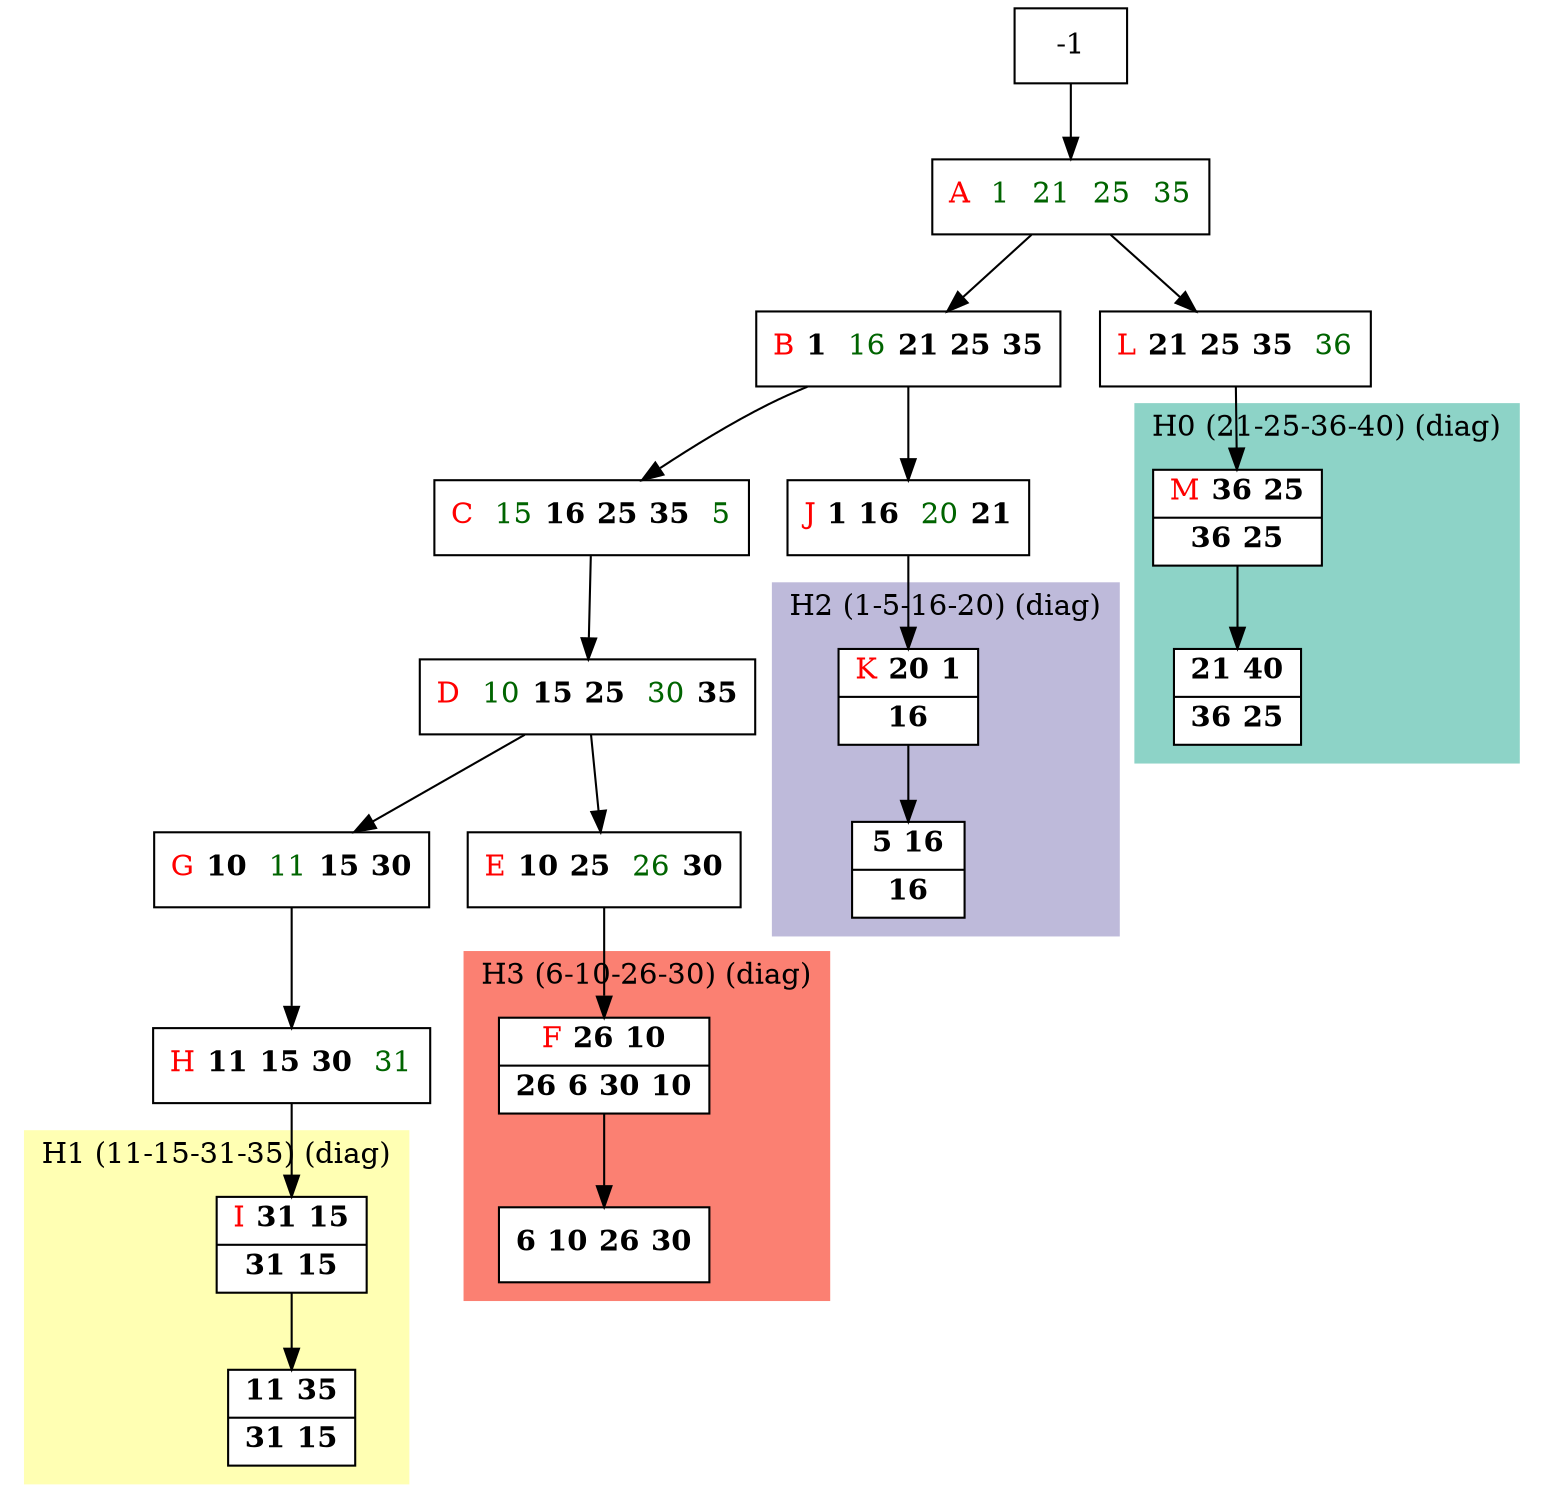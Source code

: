 digraph G {
    node [shape=box];
    subgraph cluster0 {
        node [style=filled,fillcolor=white];
        labeljust="l";
        style=filled;
        color="#8DD3C7";
        H0_0 -> H0_5;
        label="H0 (21-25-36-40) (diag)";
    }
    subgraph cluster1 {
        node [style=filled,fillcolor=white];
        labeljust="l";
        style=filled;
        color="#FFFFB3";
        H1_0 -> H1_5;
        label="H1 (11-15-31-35) (diag)";
    }
    subgraph cluster2 {
        node [style=filled,fillcolor=white];
        labeljust="l";
        style=filled;
        color="#BEBADA";
        H2_0 -> H2_5;
        label="H2 (1-5-16-20) (diag)";
    }
    subgraph cluster3 {
        node [style=filled,fillcolor=white];
        labeljust="l";
        style=filled;
        color="#FB8072";
        H3_0 -> H3_5;
        label="H3 (6-10-26-30) (diag)";
    }
     26 [shape=record,label= <{  <FONT COLOR="RED">A</FONT>  <FONT COLOR="DARKGREEN">1</FONT>  <FONT COLOR="DARKGREEN">21</FONT>  <FONT COLOR="DARKGREEN">25</FONT>  <FONT COLOR="DARKGREEN">35</FONT>}> ];
     -1  ->  26;
     1 [shape=record,label= <{  <FONT COLOR="RED">B</FONT> <b>1</b>  <FONT COLOR="DARKGREEN">16</FONT> <b>21</b> <b>25</b> <b>35</b>}> ];
     26  ->  1;
     2 [shape=record,label= <{  <FONT COLOR="RED">C</FONT>  <FONT COLOR="DARKGREEN">15</FONT> <b>16</b> <b>25</b> <b>35</b>  <FONT COLOR="DARKGREEN">5</FONT>}> ];
     1  ->  2;
     8 [shape=record,label= <{  <FONT COLOR="RED">D</FONT>  <FONT COLOR="DARKGREEN">10</FONT> <b>15</b> <b>25</b>  <FONT COLOR="DARKGREEN">30</FONT> <b>35</b>}> ];
     2  ->  8;
     9 [shape=record,label= <{  <FONT COLOR="RED">E</FONT> <b>10</b> <b>25</b>  <FONT COLOR="DARKGREEN">26</FONT> <b>30</b>}> ];
     8  ->  9;
     H3_0 [shape=record,label= <{  <FONT COLOR="RED">F</FONT> <b>26</b> <b>10</b>|  <b>26</b> <b>6</b> <b>30</b> <b>10</b>}> ];
     9  ->  H3_0;
     H3_5 [shape=record,label= <{ <b>6</b> <b>10</b> <b>26</b> <b>30</b>}> ];
     16 [shape=record,label= <{  <FONT COLOR="RED">G</FONT> <b>10</b>  <FONT COLOR="DARKGREEN">11</FONT> <b>15</b> <b>30</b>}> ];
     8  ->  16;
     18 [shape=record,label= <{  <FONT COLOR="RED">H</FONT> <b>11</b> <b>15</b> <b>30</b>  <FONT COLOR="DARKGREEN">31</FONT>}> ];
     16  ->  18;
     H1_0 [shape=record,label= <{  <FONT COLOR="RED">I</FONT> <b>31</b> <b>15</b>|  <b>31</b> <b>15</b>}> ];
     18  ->  H1_0;
     H1_5 [shape=record,label= <{ <b>11</b> <b>35</b>|  <b>31</b> <b>15</b>}> ];
     24 [shape=record,label= <{  <FONT COLOR="RED">J</FONT> <b>1</b> <b>16</b>  <FONT COLOR="DARKGREEN">20</FONT> <b>21</b>}> ];
     1  ->  24;
     H2_0 [shape=record,label= <{  <FONT COLOR="RED">K</FONT> <b>20</b> <b>1</b>|  <b>16</b>}> ];
     24  ->  H2_0;
     H2_5 [shape=record,label= <{ <b>5</b> <b>16</b>|  <b>16</b>}> ];
     27 [shape=record,label= <{  <FONT COLOR="RED">L</FONT> <b>21</b> <b>25</b> <b>35</b>  <FONT COLOR="DARKGREEN">36</FONT>}> ];
     26  ->  27;
     H0_0 [shape=record,label= <{  <FONT COLOR="RED">M</FONT> <b>36</b> <b>25</b>|  <b>36</b> <b>25</b>}> ];
     27  ->  H0_0;
     H0_5 [shape=record,label= <{ <b>21</b> <b>40</b>|  <b>36</b> <b>25</b>}> ];
}
